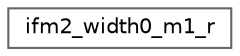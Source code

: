 digraph "Graphical Class Hierarchy"
{
 // LATEX_PDF_SIZE
  bgcolor="transparent";
  edge [fontname=Helvetica,fontsize=10,labelfontname=Helvetica,labelfontsize=10];
  node [fontname=Helvetica,fontsize=10,shape=box,height=0.2,width=0.4];
  rankdir="LR";
  Node0 [id="Node000000",label="ifm2_width0_m1_r",height=0.2,width=0.4,color="grey40", fillcolor="white", style="filled",URL="$structifm2__width0__m1__r.html",tooltip=" "];
}
